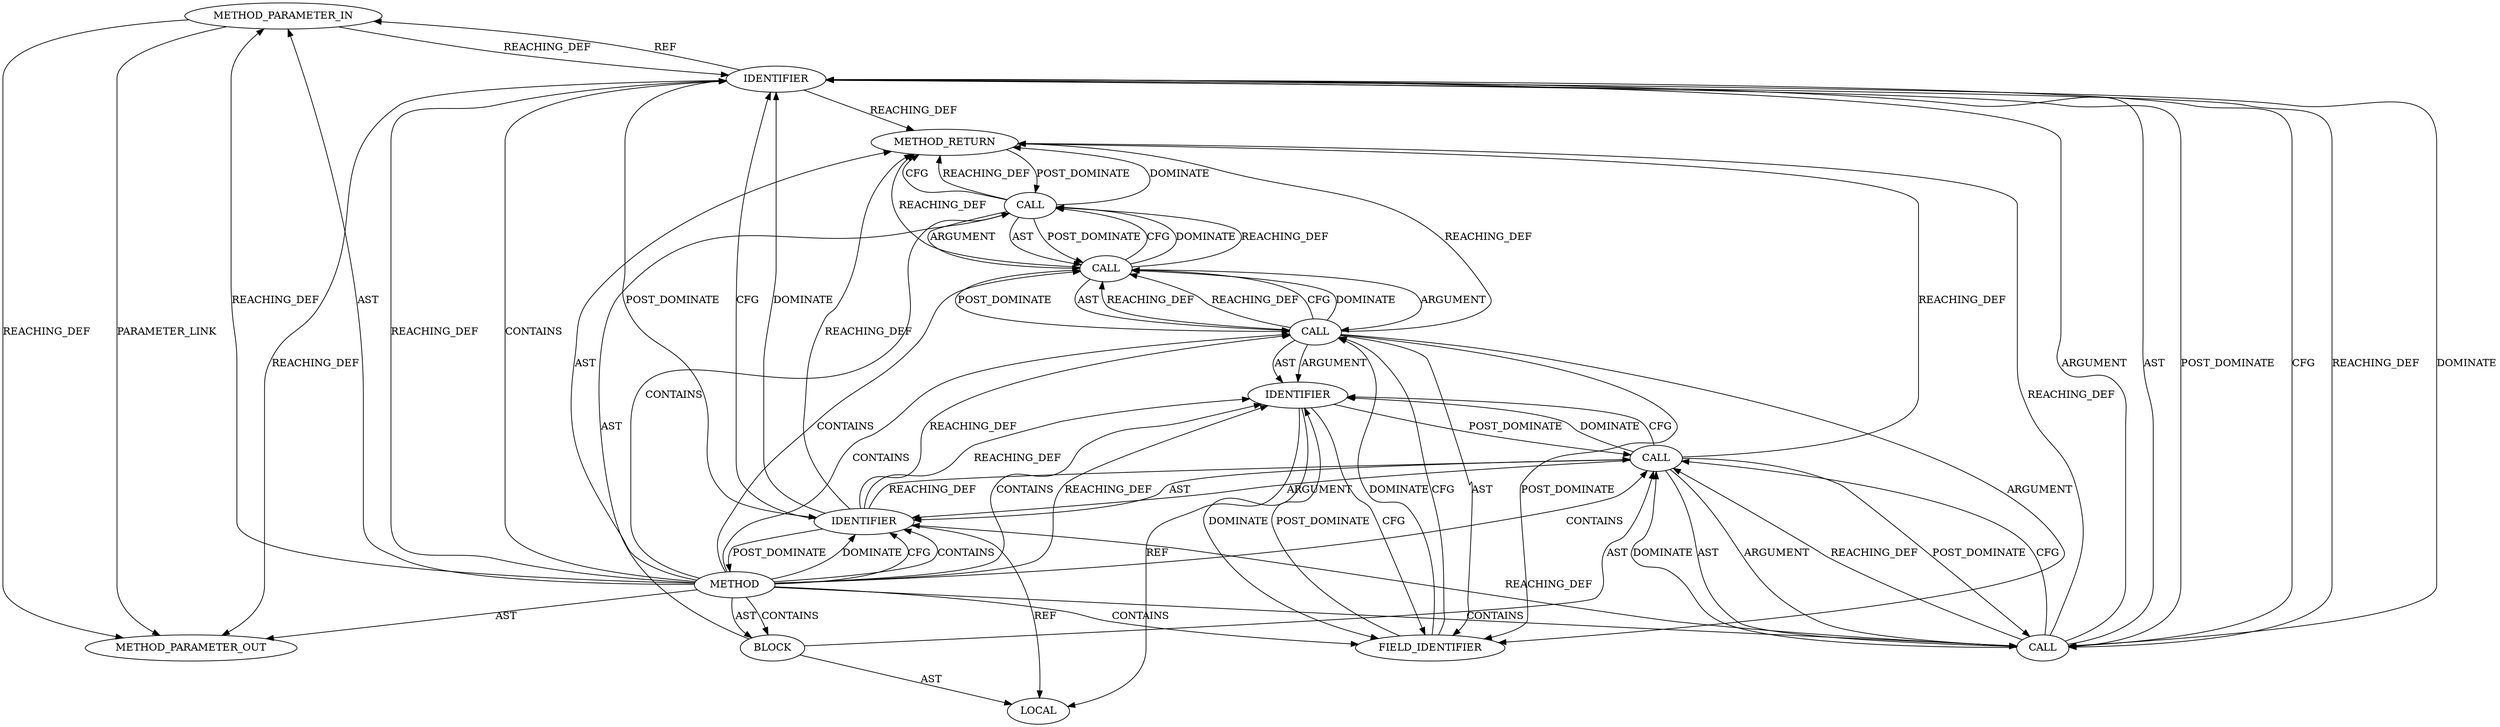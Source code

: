 digraph {
  17725 [label=METHOD_PARAMETER_IN ORDER=1 CODE="struct tls_context *tls_ctx" IS_VARIADIC=false COLUMN_NUMBER=28 LINE_NUMBER=2520 TYPE_FULL_NAME="tls_context*" EVALUATION_STRATEGY="BY_VALUE" INDEX=1 NAME="tls_ctx"]
  17729 [label=IDENTIFIER ORDER=1 ARGUMENT_INDEX=1 CODE="ctx" COLUMN_NUMBER=28 LINE_NUMBER=2522 TYPE_FULL_NAME="tls_sw_context_rx*" NAME="ctx"]
  17727 [label=LOCAL ORDER=1 CODE="struct tls_sw_context_rx* ctx" COLUMN_NUMBER=27 LINE_NUMBER=2522 TYPE_FULL_NAME="tls_sw_context_rx*" NAME="ctx"]
  21704 [label=METHOD_PARAMETER_OUT ORDER=1 CODE="struct tls_context *tls_ctx" IS_VARIADIC=false COLUMN_NUMBER=28 LINE_NUMBER=2520 TYPE_FULL_NAME="tls_context*" EVALUATION_STRATEGY="BY_VALUE" INDEX=1 NAME="tls_ctx"]
  17732 [label=CALL ORDER=3 ARGUMENT_INDEX=-1 CODE="tls_strp_done(&ctx->strp)" COLUMN_NUMBER=2 METHOD_FULL_NAME="tls_strp_done" LINE_NUMBER=2524 TYPE_FULL_NAME="<empty>" DISPATCH_TYPE="STATIC_DISPATCH" SIGNATURE="" NAME="tls_strp_done"]
  17733 [label=CALL ORDER=1 ARGUMENT_INDEX=1 CODE="&ctx->strp" COLUMN_NUMBER=16 METHOD_FULL_NAME="<operator>.addressOf" LINE_NUMBER=2524 TYPE_FULL_NAME="<empty>" DISPATCH_TYPE="STATIC_DISPATCH" SIGNATURE="" NAME="<operator>.addressOf"]
  17726 [label=BLOCK ORDER=2 ARGUMENT_INDEX=-1 CODE="{
	struct tls_sw_context_rx *ctx = tls_sw_ctx_rx(tls_ctx);

	tls_strp_done(&ctx->strp);
}" COLUMN_NUMBER=1 LINE_NUMBER=2521 TYPE_FULL_NAME="void"]
  17736 [label=FIELD_IDENTIFIER ORDER=2 ARGUMENT_INDEX=2 CODE="strp" COLUMN_NUMBER=17 LINE_NUMBER=2524 CANONICAL_NAME="strp"]
  17734 [label=CALL ORDER=1 ARGUMENT_INDEX=1 CODE="ctx->strp" COLUMN_NUMBER=17 METHOD_FULL_NAME="<operator>.indirectFieldAccess" LINE_NUMBER=2524 TYPE_FULL_NAME="<empty>" DISPATCH_TYPE="STATIC_DISPATCH" SIGNATURE="" NAME="<operator>.indirectFieldAccess"]
  17731 [label=IDENTIFIER ORDER=1 ARGUMENT_INDEX=1 CODE="tls_ctx" COLUMN_NUMBER=48 LINE_NUMBER=2522 TYPE_FULL_NAME="tls_context*" NAME="tls_ctx"]
  17724 [label=METHOD COLUMN_NUMBER=1 LINE_NUMBER=2520 COLUMN_NUMBER_END=1 IS_EXTERNAL=false SIGNATURE="void tls_sw_strparser_done (tls_context*)" NAME="tls_sw_strparser_done" AST_PARENT_TYPE="TYPE_DECL" AST_PARENT_FULL_NAME="tls_sw.c:<global>" ORDER=57 CODE="void tls_sw_strparser_done(struct tls_context *tls_ctx)
{
	struct tls_sw_context_rx *ctx = tls_sw_ctx_rx(tls_ctx);

	tls_strp_done(&ctx->strp);
}" FULL_NAME="tls_sw_strparser_done" LINE_NUMBER_END=2525 FILENAME="tls_sw.c"]
  17730 [label=CALL ORDER=2 ARGUMENT_INDEX=2 CODE="tls_sw_ctx_rx(tls_ctx)" COLUMN_NUMBER=34 METHOD_FULL_NAME="tls_sw_ctx_rx" LINE_NUMBER=2522 TYPE_FULL_NAME="<empty>" DISPATCH_TYPE="STATIC_DISPATCH" SIGNATURE="" NAME="tls_sw_ctx_rx"]
  17737 [label=METHOD_RETURN ORDER=3 CODE="RET" COLUMN_NUMBER=1 LINE_NUMBER=2520 TYPE_FULL_NAME="void" EVALUATION_STRATEGY="BY_VALUE"]
  17728 [label=CALL ORDER=2 ARGUMENT_INDEX=-1 CODE="*ctx = tls_sw_ctx_rx(tls_ctx)" COLUMN_NUMBER=27 METHOD_FULL_NAME="<operator>.assignment" LINE_NUMBER=2522 TYPE_FULL_NAME="<empty>" DISPATCH_TYPE="STATIC_DISPATCH" SIGNATURE="" NAME="<operator>.assignment"]
  17735 [label=IDENTIFIER ORDER=1 ARGUMENT_INDEX=1 CODE="ctx" COLUMN_NUMBER=17 LINE_NUMBER=2524 TYPE_FULL_NAME="tls_sw_context_rx*" NAME="ctx"]
  17732 -> 17737 [label=DOMINATE ]
  17731 -> 17730 [label=CFG ]
  17724 -> 17733 [label=CONTAINS ]
  17737 -> 17732 [label=POST_DOMINATE ]
  17724 -> 17736 [label=CONTAINS ]
  17733 -> 17734 [label=ARGUMENT ]
  17735 -> 17728 [label=POST_DOMINATE ]
  17728 -> 17730 [label=POST_DOMINATE ]
  17731 -> 17725 [label=REF ]
  17729 -> 17727 [label=REF ]
  17736 -> 17735 [label=POST_DOMINATE ]
  17734 -> 17736 [label=AST ]
  17725 -> 17731 [label=REACHING_DEF VARIABLE="tls_ctx"]
  17734 -> 17733 [label=REACHING_DEF VARIABLE="ctx->strp"]
  17734 -> 17733 [label=REACHING_DEF VARIABLE="ctx->strp"]
  17724 -> 17729 [label=DOMINATE ]
  17734 -> 17736 [label=POST_DOMINATE ]
  17730 -> 17728 [label=CFG ]
  17731 -> 17737 [label=REACHING_DEF VARIABLE="tls_ctx"]
  17724 -> 17731 [label=REACHING_DEF VARIABLE=""]
  17736 -> 17734 [label=DOMINATE ]
  17725 -> 21704 [label=REACHING_DEF VARIABLE="tls_ctx"]
  17734 -> 17733 [label=CFG ]
  17731 -> 17729 [label=POST_DOMINATE ]
  17728 -> 17735 [label=DOMINATE ]
  17734 -> 17736 [label=ARGUMENT ]
  17731 -> 17730 [label=REACHING_DEF VARIABLE="tls_ctx"]
  17730 -> 17729 [label=REACHING_DEF VARIABLE="tls_sw_ctx_rx(tls_ctx)"]
  17725 -> 21704 [label=PARAMETER_LINK ]
  17726 -> 17727 [label=AST ]
  17724 -> 17735 [label=REACHING_DEF VARIABLE=""]
  17724 -> 21704 [label=AST ]
  17726 -> 17728 [label=AST ]
  17733 -> 17734 [label=POST_DOMINATE ]
  17728 -> 17730 [label=AST ]
  17731 -> 17730 [label=DOMINATE ]
  17728 -> 17730 [label=ARGUMENT ]
  17724 -> 17725 [label=REACHING_DEF VARIABLE=""]
  17729 -> 17731 [label=CFG ]
  17733 -> 17732 [label=CFG ]
  17733 -> 17732 [label=DOMINATE ]
  17730 -> 17728 [label=REACHING_DEF VARIABLE="tls_sw_ctx_rx(tls_ctx)"]
  17735 -> 17736 [label=DOMINATE ]
  17724 -> 17731 [label=CONTAINS ]
  17726 -> 17732 [label=AST ]
  17736 -> 17734 [label=CFG ]
  17729 -> 17735 [label=REACHING_DEF VARIABLE="ctx"]
  17724 -> 17725 [label=AST ]
  17724 -> 17732 [label=CONTAINS ]
  17729 -> 17724 [label=POST_DOMINATE ]
  17734 -> 17735 [label=ARGUMENT ]
  17730 -> 17731 [label=ARGUMENT ]
  17724 -> 17729 [label=CFG ]
  17732 -> 17733 [label=ARGUMENT ]
  17728 -> 17729 [label=ARGUMENT ]
  17735 -> 17727 [label=REF ]
  17728 -> 17735 [label=CFG ]
  17724 -> 17734 [label=CONTAINS ]
  17732 -> 17737 [label=CFG ]
  17735 -> 17736 [label=CFG ]
  17732 -> 17737 [label=REACHING_DEF VARIABLE="tls_strp_done(&ctx->strp)"]
  17733 -> 17732 [label=REACHING_DEF VARIABLE="&ctx->strp"]
  17733 -> 17737 [label=REACHING_DEF VARIABLE="&ctx->strp"]
  17730 -> 17728 [label=DOMINATE ]
  17729 -> 17737 [label=REACHING_DEF VARIABLE="ctx"]
  17724 -> 17726 [label=AST ]
  17729 -> 17728 [label=REACHING_DEF VARIABLE="ctx"]
  17730 -> 17731 [label=AST ]
  17724 -> 17730 [label=CONTAINS ]
  17728 -> 17729 [label=AST ]
  17734 -> 17737 [label=REACHING_DEF VARIABLE="ctx->strp"]
  17732 -> 17733 [label=AST ]
  17724 -> 17728 [label=CONTAINS ]
  17724 -> 17735 [label=CONTAINS ]
  17734 -> 17735 [label=AST ]
  17730 -> 17731 [label=POST_DOMINATE ]
  17732 -> 17733 [label=POST_DOMINATE ]
  17728 -> 17737 [label=REACHING_DEF VARIABLE="*ctx = tls_sw_ctx_rx(tls_ctx)"]
  17729 -> 17731 [label=DOMINATE ]
  17731 -> 21704 [label=REACHING_DEF VARIABLE="tls_ctx"]
  17729 -> 17734 [label=REACHING_DEF VARIABLE="ctx"]
  17724 -> 17726 [label=CONTAINS ]
  17733 -> 17734 [label=AST ]
  17734 -> 17733 [label=DOMINATE ]
  17730 -> 17737 [label=REACHING_DEF VARIABLE="tls_sw_ctx_rx(tls_ctx)"]
  17724 -> 17729 [label=CONTAINS ]
  17724 -> 17737 [label=AST ]
}
